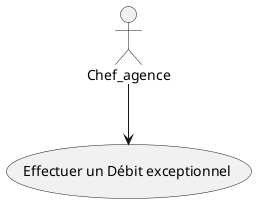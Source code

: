 @startuml debitexceptionnel

usecase a as "Effectuer un Débit exceptionnel"

actor Chef_agence 


Chef_agence --> a

@enduml
